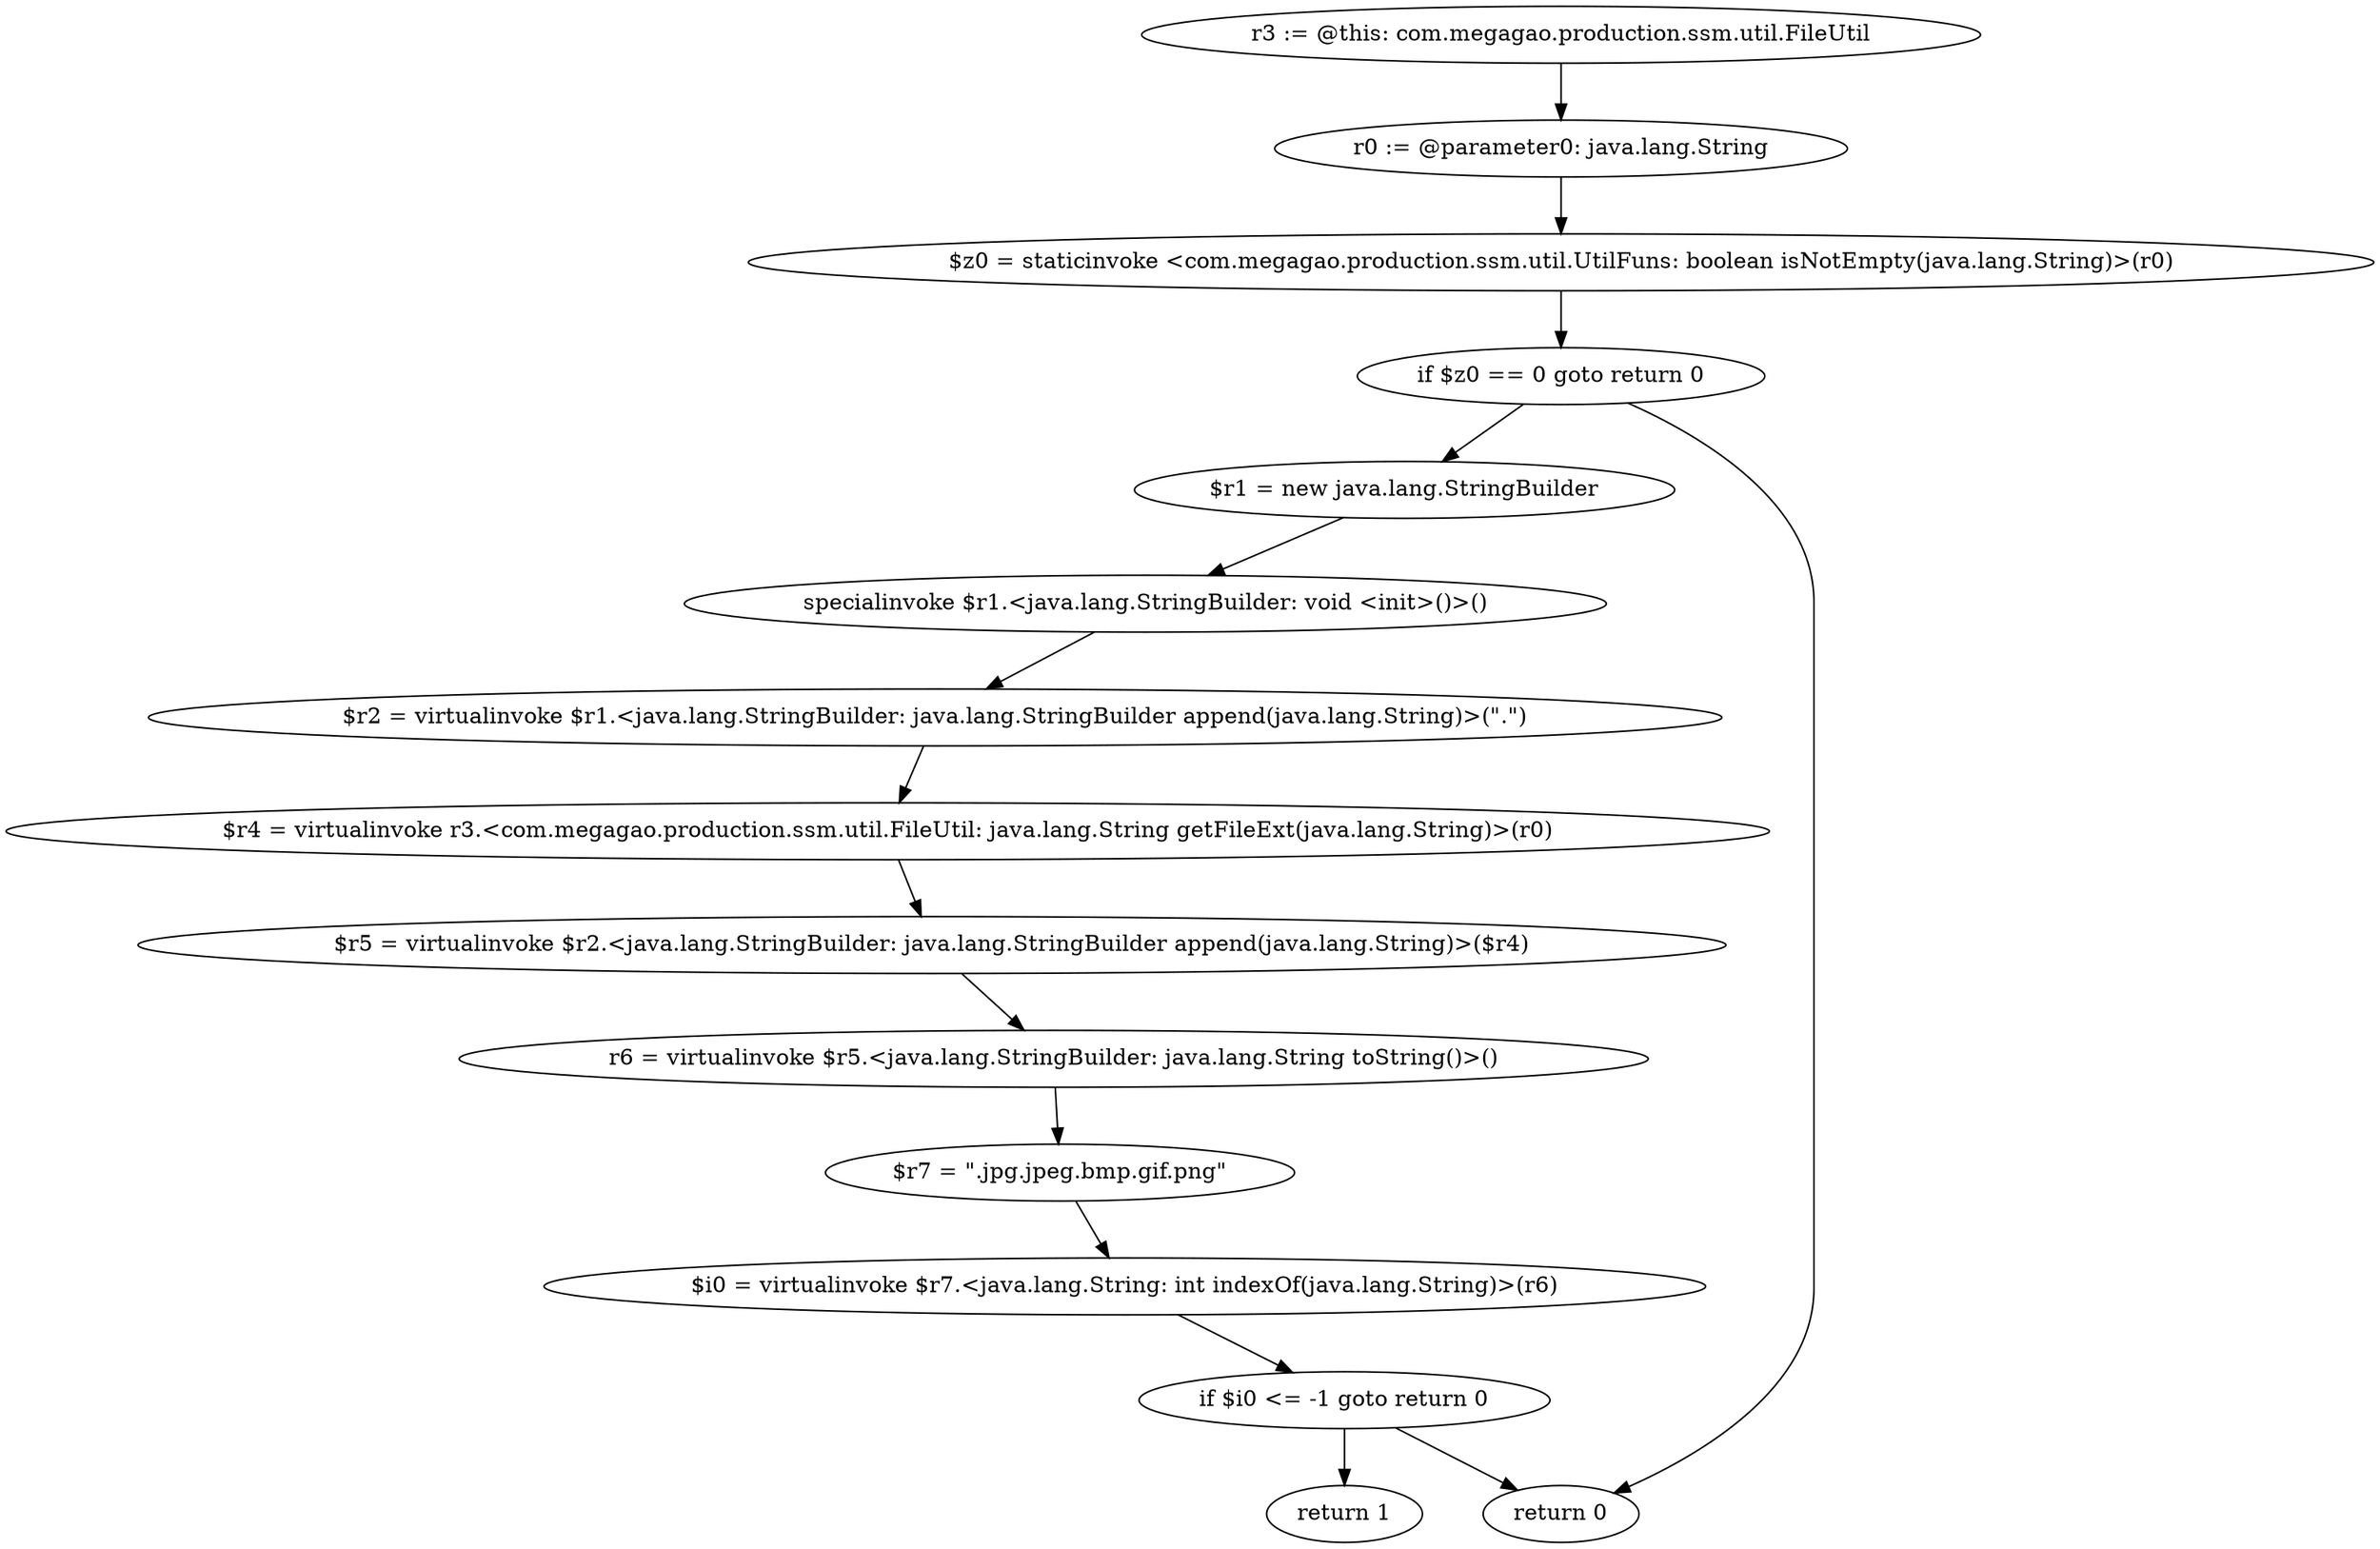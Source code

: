 digraph "unitGraph" {
    "r3 := @this: com.megagao.production.ssm.util.FileUtil"
    "r0 := @parameter0: java.lang.String"
    "$z0 = staticinvoke <com.megagao.production.ssm.util.UtilFuns: boolean isNotEmpty(java.lang.String)>(r0)"
    "if $z0 == 0 goto return 0"
    "$r1 = new java.lang.StringBuilder"
    "specialinvoke $r1.<java.lang.StringBuilder: void <init>()>()"
    "$r2 = virtualinvoke $r1.<java.lang.StringBuilder: java.lang.StringBuilder append(java.lang.String)>(\".\")"
    "$r4 = virtualinvoke r3.<com.megagao.production.ssm.util.FileUtil: java.lang.String getFileExt(java.lang.String)>(r0)"
    "$r5 = virtualinvoke $r2.<java.lang.StringBuilder: java.lang.StringBuilder append(java.lang.String)>($r4)"
    "r6 = virtualinvoke $r5.<java.lang.StringBuilder: java.lang.String toString()>()"
    "$r7 = \".jpg.jpeg.bmp.gif.png\""
    "$i0 = virtualinvoke $r7.<java.lang.String: int indexOf(java.lang.String)>(r6)"
    "if $i0 <= -1 goto return 0"
    "return 1"
    "return 0"
    "r3 := @this: com.megagao.production.ssm.util.FileUtil"->"r0 := @parameter0: java.lang.String";
    "r0 := @parameter0: java.lang.String"->"$z0 = staticinvoke <com.megagao.production.ssm.util.UtilFuns: boolean isNotEmpty(java.lang.String)>(r0)";
    "$z0 = staticinvoke <com.megagao.production.ssm.util.UtilFuns: boolean isNotEmpty(java.lang.String)>(r0)"->"if $z0 == 0 goto return 0";
    "if $z0 == 0 goto return 0"->"$r1 = new java.lang.StringBuilder";
    "if $z0 == 0 goto return 0"->"return 0";
    "$r1 = new java.lang.StringBuilder"->"specialinvoke $r1.<java.lang.StringBuilder: void <init>()>()";
    "specialinvoke $r1.<java.lang.StringBuilder: void <init>()>()"->"$r2 = virtualinvoke $r1.<java.lang.StringBuilder: java.lang.StringBuilder append(java.lang.String)>(\".\")";
    "$r2 = virtualinvoke $r1.<java.lang.StringBuilder: java.lang.StringBuilder append(java.lang.String)>(\".\")"->"$r4 = virtualinvoke r3.<com.megagao.production.ssm.util.FileUtil: java.lang.String getFileExt(java.lang.String)>(r0)";
    "$r4 = virtualinvoke r3.<com.megagao.production.ssm.util.FileUtil: java.lang.String getFileExt(java.lang.String)>(r0)"->"$r5 = virtualinvoke $r2.<java.lang.StringBuilder: java.lang.StringBuilder append(java.lang.String)>($r4)";
    "$r5 = virtualinvoke $r2.<java.lang.StringBuilder: java.lang.StringBuilder append(java.lang.String)>($r4)"->"r6 = virtualinvoke $r5.<java.lang.StringBuilder: java.lang.String toString()>()";
    "r6 = virtualinvoke $r5.<java.lang.StringBuilder: java.lang.String toString()>()"->"$r7 = \".jpg.jpeg.bmp.gif.png\"";
    "$r7 = \".jpg.jpeg.bmp.gif.png\""->"$i0 = virtualinvoke $r7.<java.lang.String: int indexOf(java.lang.String)>(r6)";
    "$i0 = virtualinvoke $r7.<java.lang.String: int indexOf(java.lang.String)>(r6)"->"if $i0 <= -1 goto return 0";
    "if $i0 <= -1 goto return 0"->"return 1";
    "if $i0 <= -1 goto return 0"->"return 0";
}

